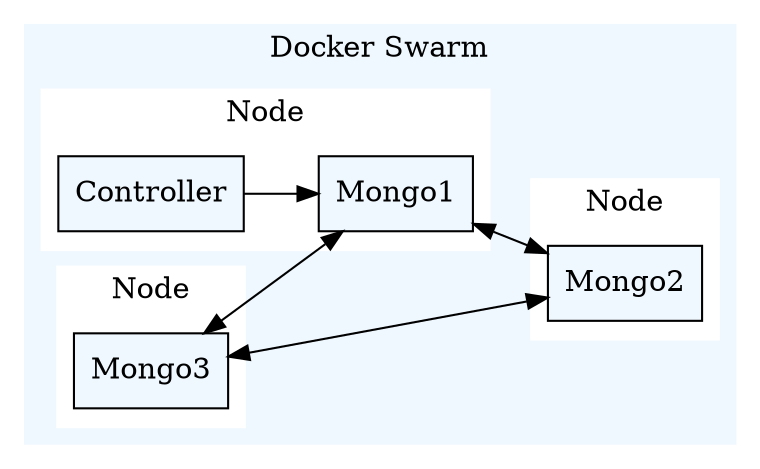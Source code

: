 digraph Cluster {
    rankdir=LR;
       compound=true;
       node [shape="record" style="filled"];
       splines=line;
       subgraph cluster {
            label="Docker Swarm";
            style=filled;
            color=aliceblue;
            subgraph cluster_1 {
                label="Node";
                color=white;
                Mongo2 [fillcolor="aliceblue"];
            }
            subgraph cluster_0 {
                label="Node";
                color=white;
                Controller [fillcolor="aliceblue"];
                Mongo1 [fillcolor="aliceblue"];
            }
            subgraph cluster_2 {
                label="Node";
                color=white;
                Mongo3 [fillcolor="aliceblue"];
            }
       }
    Mongo1 -> Mongo2 [dir="both"];
    Mongo2 -> Mongo3 [dir="both"];
    Mongo3 -> Mongo1 [dir="both"];
    Controller -> Mongo1;
}
